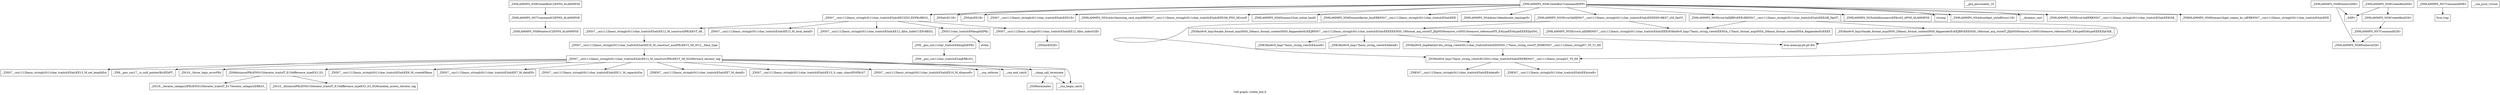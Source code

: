 digraph "Call graph: create_box.ll" {
	label="Call graph: create_box.ll";

	Node0x55ce1a21c1a0 [shape=record,label="{_ZN9LAMMPS_NS9CreateBoxC2EPNS_6LAMMPSE}"];
	Node0x55ce1a21c1a0 -> Node0x55ce1a17ec30;
	Node0x55ce1a17ec30 [shape=record,label="{_ZN9LAMMPS_NS7CommandC2EPNS_6LAMMPSE}"];
	Node0x55ce1a17ec30 -> Node0x55ce1a180840;
	Node0x55ce1a1e8a00 [shape=record,label="{_ZSt9terminatev}"];
	Node0x55ce1a1dcbe0 [shape=record,label="{_ZNSt7__cxx1112basic_stringIcSt11char_traitsIcESaIcEE13_M_set_lengthEm}"];
	Node0x55ce1a17ada0 [shape=record,label="{_ZN9LAMMPS_NS9CreateBox7commandEiPPc}"];
	Node0x55ce1a17ada0 -> Node0x55ce1a17b440;
	Node0x55ce1a17ada0 -> Node0x55ce1a17b910;
	Node0x55ce1a17ada0 -> Node0x55ce1a21e0b0;
	Node0x55ce1a17ada0 -> Node0x55ce1a21fb20;
	Node0x55ce1a17ada0 -> Node0x55ce1a1b5130;
	Node0x55ce1a17ada0 -> Node0x55ce1a1876f0;
	Node0x55ce1a17ada0 -> Node0x55ce1a18e470;
	Node0x55ce1a17ada0 -> Node0x55ce1a20b6a0;
	Node0x55ce1a17ada0 -> Node0x55ce1a1799e0;
	Node0x55ce1a17ada0 -> Node0x55ce1a180b70;
	Node0x55ce1a17ada0 -> Node0x55ce1a1804b0;
	Node0x55ce1a17ada0 -> Node0x55ce1a17de60;
	Node0x55ce1a17ada0 -> Node0x55ce1a1819a0;
	Node0x55ce1a17ada0 -> Node0x55ce1a1818d0;
	Node0x55ce1a17ada0 -> Node0x55ce1a180af0;
	Node0x55ce1a17ada0 -> Node0x55ce1a13b2d0;
	Node0x55ce1a1b5130 [shape=record,label="{_ZN9LAMMPS_NS5utils16missing_cmd_argsERKNSt7__cxx1112basic_stringIcSt11char_traitsIcESaIcEEEiS8_PNS_5ErrorE}"];
	Node0x55ce1a17b440 [shape=record,label="{_ZNSaIcEC1Ev}"];
	Node0x55ce1a17b910 [shape=record,label="{_ZNSt7__cxx1112basic_stringIcSt11char_traitsIcESaIcEEC2IS3_EEPKcRKS3_}"];
	Node0x55ce1a17b910 -> Node0x55ce1a20d630;
	Node0x55ce1a17b910 -> Node0x55ce1a1d33a0;
	Node0x55ce1a17b910 -> Node0x55ce1a191480;
	Node0x55ce1a17b910 -> Node0x55ce1a195c00;
	Node0x55ce1a17b910 -> Node0x55ce1a198ce0;
	Node0x55ce1a19a5e0 [shape=record,label="{__gxx_personality_v0}"];
	Node0x55ce1a21fb20 [shape=record,label="{_ZNSt7__cxx1112basic_stringIcSt11char_traitsIcESaIcEED1Ev}"];
	Node0x55ce1a21e0b0 [shape=record,label="{_ZNSaIcED1Ev}"];
	Node0x55ce1a180af0 [shape=record,label="{_ZN9LAMMPS_NS5Error3allERKNSt7__cxx1112basic_stringIcSt11char_traitsIcESaIcEEEiS8_}"];
	Node0x55ce1a13b2d0 [shape=record,label="{_ZNK9LAMMPS_NS6Domain16get_region_by_idERKNSt7__cxx1112basic_stringIcSt11char_traitsIcESaIcEEE}"];
	Node0x55ce1a1799e0 [shape=record,label="{_ZN9LAMMPS_NS5Error3allIJRPcEEEvRKNSt7__cxx1112basic_stringIcSt11char_traitsIcESaIcEEEiSB_DpOT_}"];
	Node0x55ce1a1799e0 -> Node0x55ce1a19dfb0;
	Node0x55ce1a1799e0 -> Node0x55ce1a19fdb0;
	Node0x55ce1a1799e0 -> Node0x55ce1a1a0fb0;
	Node0x55ce1a1804b0 [shape=record,label="{strcmp}"];
	Node0x55ce1a1818d0 [shape=record,label="{__dynamic_cast}"];
	Node0x55ce1a180b70 [shape=record,label="{_ZN9LAMMPS_NS5utils8inumericEPKciS2_bPNS_6LAMMPSE}"];
	Node0x55ce1a17de60 [shape=record,label="{_ZN9LAMMPS_NS5Error3allIJNSt7__cxx1112basic_stringIcSt11char_traitsIcESaIcEEEEEEvRKS7_iS9_DpOT_}"];
	Node0x55ce1a17de60 -> Node0x55ce1a19dfb0;
	Node0x55ce1a17de60 -> Node0x55ce1a1a5040;
	Node0x55ce1a17de60 -> Node0x55ce1a1a0fb0;
	Node0x55ce1a1819a0 [shape=record,label="{_ZN9LAMMPS_NS4Atom9get_styleB5cxx11Ev}"];
	Node0x55ce1a20b6a0 [shape=record,label="{_ZN9LAMMPS_NS4Atom19deallocate_topologyEv}"];
	Node0x55ce1a18e470 [shape=record,label="{_ZN9LAMMPS_NS6Domain9print_boxERKNSt7__cxx1112basic_stringIcSt11char_traitsIcESaIcEEE}"];
	Node0x55ce1a1876f0 [shape=record,label="{_ZN9LAMMPS_NS6Domain15set_initial_boxEi}"];
	Node0x55ce1a1b0540 [shape=record,label="{_ZN9LAMMPS_NS9CreateBoxD2Ev}"];
	Node0x55ce1a1b0540 -> Node0x55ce1a1b1ad0;
	Node0x55ce1a1b3820 [shape=record,label="{_ZN9LAMMPS_NS9CreateBoxD0Ev}"];
	Node0x55ce1a1b3820 -> Node0x55ce1a1b0540;
	Node0x55ce1a1b3820 -> Node0x55ce1a1b5b50;
	Node0x55ce1a180840 [shape=record,label="{_ZN9LAMMPS_NS8PointersC2EPNS_6LAMMPSE}"];
	Node0x55ce1a1b1ad0 [shape=record,label="{_ZN9LAMMPS_NS7CommandD2Ev}"];
	Node0x55ce1a1b1ad0 -> Node0x55ce1a1b64a0;
	Node0x55ce1a1b86c0 [shape=record,label="{_ZN9LAMMPS_NS7CommandD0Ev}"];
	Node0x55ce1a1b86c0 -> Node0x55ce1a1b9bc0;
	Node0x55ce1a1bc510 [shape=record,label="{__cxa_pure_virtual}"];
	Node0x55ce1a1b64a0 [shape=record,label="{_ZN9LAMMPS_NS8PointersD2Ev}"];
	Node0x55ce1a1c14b0 [shape=record,label="{_ZN9LAMMPS_NS8PointersD0Ev}"];
	Node0x55ce1a1c14b0 -> Node0x55ce1a1b64a0;
	Node0x55ce1a1c14b0 -> Node0x55ce1a1b5b50;
	Node0x55ce1a1b5b50 [shape=record,label="{_ZdlPv}"];
	Node0x55ce1a1b9bc0 [shape=record,label="{llvm.trap}"];
	Node0x55ce1a20d630 [shape=record,label="{_ZNSt7__cxx1112basic_stringIcSt11char_traitsIcESaIcEE13_M_local_dataEv}"];
	Node0x55ce1a1d33a0 [shape=record,label="{_ZNSt7__cxx1112basic_stringIcSt11char_traitsIcESaIcEE12_Alloc_hiderC1EPcRKS3_}"];
	Node0x55ce1a195c00 [shape=record,label="{_ZNSt7__cxx1112basic_stringIcSt11char_traitsIcESaIcEE12_M_constructIPKcEEvT_S8_}"];
	Node0x55ce1a195c00 -> Node0x55ce1a1c50b0;
	Node0x55ce1a191480 [shape=record,label="{_ZNSt11char_traitsIcE6lengthEPKc}"];
	Node0x55ce1a191480 -> Node0x55ce1a1c7390;
	Node0x55ce1a191480 -> Node0x55ce1a1c8c20;
	Node0x55ce1a198ce0 [shape=record,label="{_ZNSt7__cxx1112basic_stringIcSt11char_traitsIcESaIcEE12_Alloc_hiderD2Ev}"];
	Node0x55ce1a198ce0 -> Node0x55ce1a1cb1a0;
	Node0x55ce1a1c50b0 [shape=record,label="{_ZNSt7__cxx1112basic_stringIcSt11char_traitsIcESaIcEE16_M_construct_auxIPKcEEvT_S8_St12__false_type}"];
	Node0x55ce1a1c50b0 -> Node0x55ce1a1cbaf0;
	Node0x55ce1a1cbaf0 [shape=record,label="{_ZNSt7__cxx1112basic_stringIcSt11char_traitsIcESaIcEE12_M_constructIPKcEEvT_S8_St20forward_iterator_tag}"];
	Node0x55ce1a1cbaf0 -> Node0x55ce1a1cddd0;
	Node0x55ce1a1cbaf0 -> Node0x55ce1a1cf660;
	Node0x55ce1a1cbaf0 -> Node0x55ce1a1d1be0;
	Node0x55ce1a1cbaf0 -> Node0x55ce1a1d2530;
	Node0x55ce1a1cbaf0 -> Node0x55ce1a1d30f0;
	Node0x55ce1a1cbaf0 -> Node0x55ce1a1d3cd0;
	Node0x55ce1a1cbaf0 -> Node0x55ce1a1d5400;
	Node0x55ce1a1cbaf0 -> Node0x55ce1a1d5b50;
	Node0x55ce1a1cbaf0 -> Node0x55ce1a209af0;
	Node0x55ce1a1cbaf0 -> Node0x55ce1a1d86b0;
	Node0x55ce1a1cbaf0 -> Node0x55ce1a1dac30;
	Node0x55ce1a1cbaf0 -> Node0x55ce1a1db580;
	Node0x55ce1a1cbaf0 -> Node0x55ce1a1dcbe0;
	Node0x55ce1a1cbaf0 -> Node0x55ce1a1de3c0;
	Node0x55ce1a1cddd0 [shape=record,label="{_ZN9__gnu_cxx17__is_null_pointerIKcEEbPT_}"];
	Node0x55ce1a1cf660 [shape=record,label="{_ZSt19__throw_logic_errorPKc}"];
	Node0x55ce1a1d1be0 [shape=record,label="{_ZSt8distanceIPKcENSt15iterator_traitsIT_E15difference_typeES3_S3_}"];
	Node0x55ce1a1d1be0 -> Node0x55ce1a1df0f0;
	Node0x55ce1a1d1be0 -> Node0x55ce1a1e1a40;
	Node0x55ce1a1d30f0 [shape=record,label="{_ZNSt7__cxx1112basic_stringIcSt11char_traitsIcESaIcEE7_M_dataEPc}"];
	Node0x55ce1a1d2530 [shape=record,label="{_ZNSt7__cxx1112basic_stringIcSt11char_traitsIcESaIcEE9_M_createERmm}"];
	Node0x55ce1a1d3cd0 [shape=record,label="{_ZNSt7__cxx1112basic_stringIcSt11char_traitsIcESaIcEE11_M_capacityEm}"];
	Node0x55ce1a1d5b50 [shape=record,label="{_ZNSt7__cxx1112basic_stringIcSt11char_traitsIcESaIcEE13_S_copy_charsEPcPKcS7_}"];
	Node0x55ce1a1d5400 [shape=record,label="{_ZNKSt7__cxx1112basic_stringIcSt11char_traitsIcESaIcEE7_M_dataEv}"];
	Node0x55ce1a209af0 [shape=record,label="{__cxa_begin_catch}"];
	Node0x55ce1a1d86b0 [shape=record,label="{_ZNSt7__cxx1112basic_stringIcSt11char_traitsIcESaIcEE10_M_disposeEv}"];
	Node0x55ce1a1dac30 [shape=record,label="{__cxa_rethrow}"];
	Node0x55ce1a1db580 [shape=record,label="{__cxa_end_catch}"];
	Node0x55ce1a1de3c0 [shape=record,label="{__clang_call_terminate}"];
	Node0x55ce1a1de3c0 -> Node0x55ce1a209af0;
	Node0x55ce1a1de3c0 -> Node0x55ce1a1e8a00;
	Node0x55ce1a1e1a40 [shape=record,label="{_ZSt10__distanceIPKcENSt15iterator_traitsIT_E15difference_typeES3_S3_St26random_access_iterator_tag}"];
	Node0x55ce1a1df0f0 [shape=record,label="{_ZSt19__iterator_categoryIPKcENSt15iterator_traitsIT_E17iterator_categoryERKS3_}"];
	Node0x55ce1a1c7390 [shape=record,label="{_ZN9__gnu_cxx11char_traitsIcE6lengthEPKc}"];
	Node0x55ce1a1c7390 -> Node0x55ce1a1eace0;
	Node0x55ce1a1c8c20 [shape=record,label="{strlen}"];
	Node0x55ce1a1eace0 [shape=record,label="{_ZN9__gnu_cxx11char_traitsIcE2eqERKcS3_}"];
	Node0x55ce1a1cb1a0 [shape=record,label="{_ZNSaIcED2Ev}"];
	Node0x55ce1a1a0fb0 [shape=record,label="{_ZN9LAMMPS_NS5Error4_allERKNSt7__cxx1112basic_stringIcSt11char_traitsIcESaIcEEEiN3fmt6v9_lmp17basic_string_viewIcEENSA_17basic_format_argsINSA_20basic_format_contextINSA_8appenderEcEEEE}"];
	Node0x55ce1a19dfb0 [shape=record,label="{_ZN3fmt6v9_lmp17basic_string_viewIcEC2ISt11char_traitsIcESaIcEEERKNSt7__cxx1112basic_stringIcT_T0_EE}"];
	Node0x55ce1a19dfb0 -> Node0x55ce1a1f76d0;
	Node0x55ce1a19dfb0 -> Node0x55ce1a1f84f0;
	Node0x55ce1a19fdb0 [shape=record,label="{_ZN3fmt6v9_lmp16make_format_argsINS0_20basic_format_contextINS0_8appenderEcEEJRPcEEENS0_16format_arg_storeIT_JDpNSt9remove_cvINSt16remove_referenceIT0_E4typeEE4typeEEEEDpOSB_}"];
	Node0x55ce1a19fdb0 -> Node0x55ce1a1f8ea0;
	Node0x55ce1a1f76d0 [shape=record,label="{_ZNKSt7__cxx1112basic_stringIcSt11char_traitsIcESaIcEE4dataEv}"];
	Node0x55ce1a1f84f0 [shape=record,label="{_ZNKSt7__cxx1112basic_stringIcSt11char_traitsIcESaIcEE4sizeEv}"];
	Node0x55ce1a1f8ea0 [shape=record,label="{llvm.memcpy.p0.p0.i64}"];
	Node0x55ce1a1a5040 [shape=record,label="{_ZN3fmt6v9_lmp16make_format_argsINS0_20basic_format_contextINS0_8appenderEcEEJRNSt7__cxx1112basic_stringIcSt11char_traitsIcESaIcEEEEEENS0_16format_arg_storeIT_JDpNSt9remove_cvINSt16remove_referenceIT0_E4typeEE4typeEEEEDpOSG_}"];
	Node0x55ce1a1a5040 -> Node0x55ce1a1faaf0;
	Node0x55ce1a1a5040 -> Node0x55ce1a1f8ea0;
	Node0x55ce1a1a5040 -> Node0x55ce1a1fc7f0;
	Node0x55ce1a1a5040 -> Node0x55ce1a1fda70;
	Node0x55ce1a1faaf0 [shape=record,label="{_ZN3fmt6v9_lmp6detail14to_string_viewIcSt11char_traitsIcESaIcEEENS0_17basic_string_viewIT_EERKNSt7__cxx1112basic_stringIS7_T0_T1_EE}"];
	Node0x55ce1a1faaf0 -> Node0x55ce1a19dfb0;
	Node0x55ce1a1fc7f0 [shape=record,label="{_ZNK3fmt6v9_lmp17basic_string_viewIcE4dataEv}"];
	Node0x55ce1a1fda70 [shape=record,label="{_ZNK3fmt6v9_lmp17basic_string_viewIcE4sizeEv}"];
}
